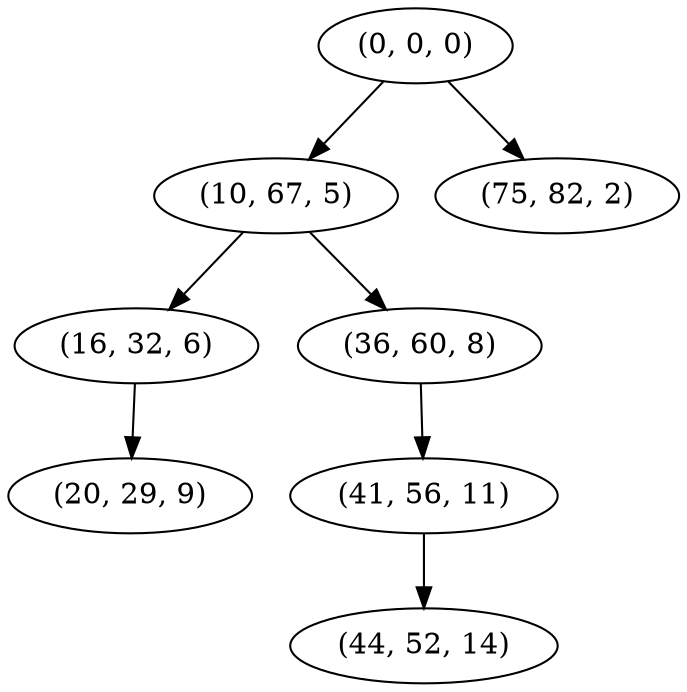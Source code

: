 digraph tree {
    "(0, 0, 0)";
    "(10, 67, 5)";
    "(16, 32, 6)";
    "(20, 29, 9)";
    "(36, 60, 8)";
    "(41, 56, 11)";
    "(44, 52, 14)";
    "(75, 82, 2)";
    "(0, 0, 0)" -> "(10, 67, 5)";
    "(0, 0, 0)" -> "(75, 82, 2)";
    "(10, 67, 5)" -> "(16, 32, 6)";
    "(10, 67, 5)" -> "(36, 60, 8)";
    "(16, 32, 6)" -> "(20, 29, 9)";
    "(36, 60, 8)" -> "(41, 56, 11)";
    "(41, 56, 11)" -> "(44, 52, 14)";
}
